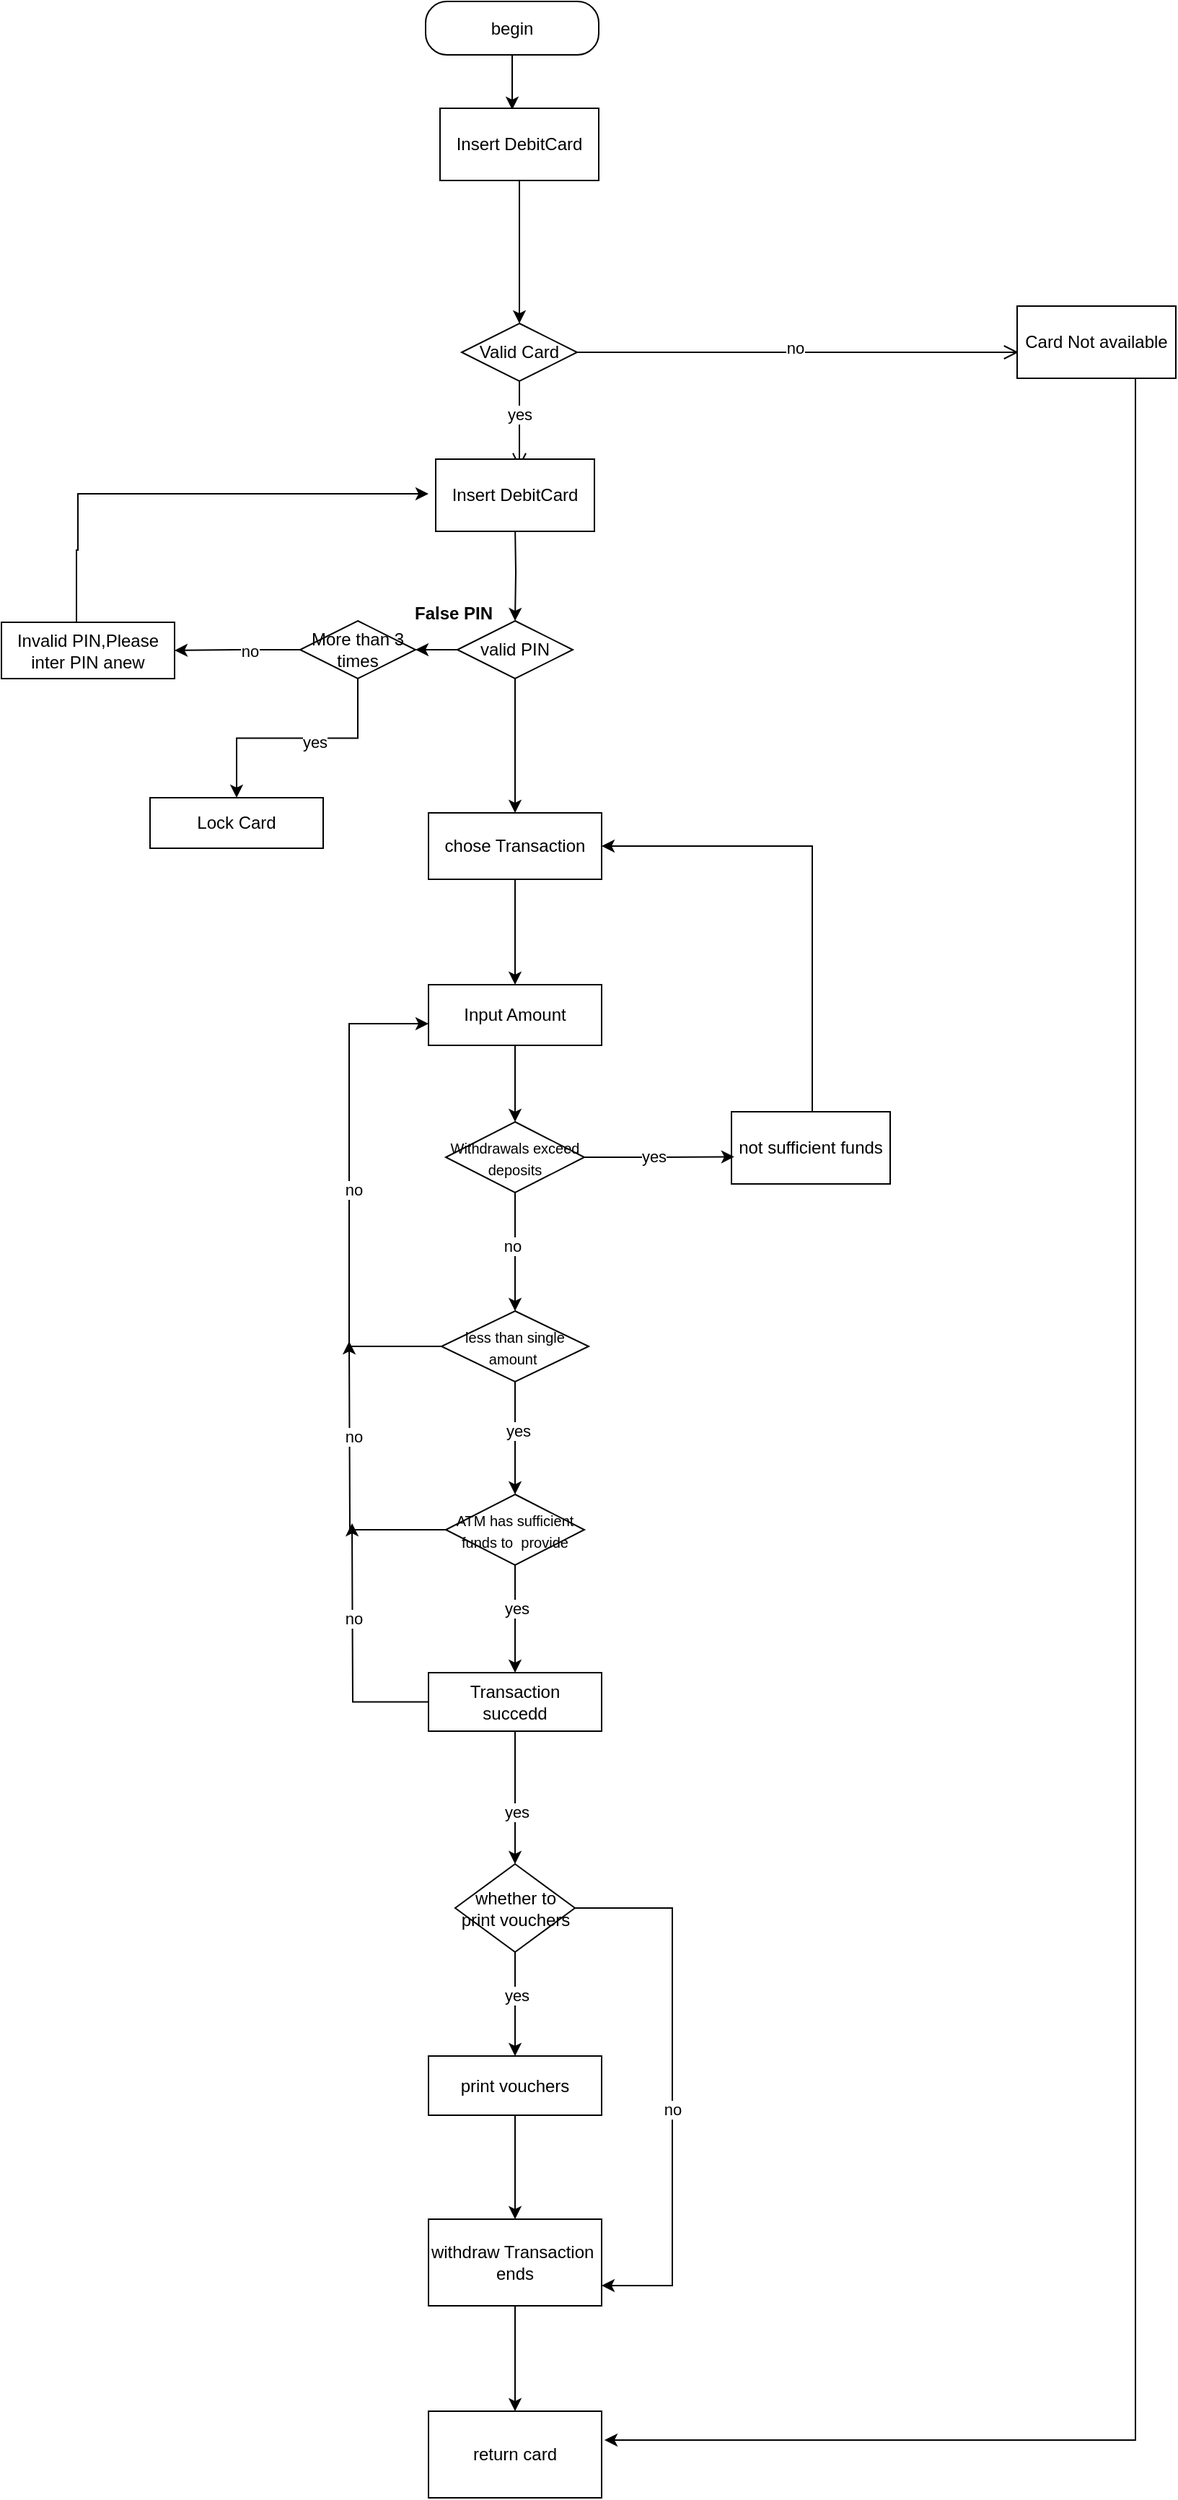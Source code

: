 <mxfile version="22.1.5" type="github">
  <diagram name="第 1 页" id="oo20TosZBknAY6zwgMBv">
    <mxGraphModel dx="3183" dy="2057" grid="0" gridSize="10" guides="1" tooltips="1" connect="1" arrows="1" fold="1" page="0" pageScale="1" pageWidth="827" pageHeight="1169" math="0" shadow="0">
      <root>
        <mxCell id="0" />
        <mxCell id="1" parent="0" />
        <mxCell id="tXehmgnyZPaUVLWKxidh-36" style="edgeStyle=orthogonalEdgeStyle;rounded=0;orthogonalLoop=1;jettySize=auto;html=1;" edge="1" parent="1" source="tXehmgnyZPaUVLWKxidh-1">
          <mxGeometry relative="1" as="geometry">
            <mxPoint x="373" y="324" as="targetPoint" />
          </mxGeometry>
        </mxCell>
        <mxCell id="tXehmgnyZPaUVLWKxidh-1" value="begin" style="rounded=1;whiteSpace=wrap;html=1;arcSize=40;" vertex="1" parent="1">
          <mxGeometry x="313" y="249" width="120" height="37" as="geometry" />
        </mxCell>
        <mxCell id="tXehmgnyZPaUVLWKxidh-7" value="Valid Card" style="rhombus;whiteSpace=wrap;html=1;" vertex="1" parent="1">
          <mxGeometry x="338" y="472" width="80" height="40" as="geometry" />
        </mxCell>
        <mxCell id="tXehmgnyZPaUVLWKxidh-8" value="" style="edgeStyle=orthogonalEdgeStyle;html=1;align=left;verticalAlign=bottom;endArrow=open;endSize=8;rounded=0;" edge="1" source="tXehmgnyZPaUVLWKxidh-7" parent="1">
          <mxGeometry x="-1" relative="1" as="geometry">
            <mxPoint x="724" y="492" as="targetPoint" />
          </mxGeometry>
        </mxCell>
        <mxCell id="tXehmgnyZPaUVLWKxidh-116" value="no" style="edgeLabel;html=1;align=center;verticalAlign=middle;resizable=0;points=[];" vertex="1" connectable="0" parent="tXehmgnyZPaUVLWKxidh-8">
          <mxGeometry x="-0.015" y="3" relative="1" as="geometry">
            <mxPoint as="offset" />
          </mxGeometry>
        </mxCell>
        <mxCell id="tXehmgnyZPaUVLWKxidh-9" value="" style="edgeStyle=orthogonalEdgeStyle;html=1;align=left;verticalAlign=top;endArrow=open;endSize=8;rounded=0;" edge="1" source="tXehmgnyZPaUVLWKxidh-7" parent="1">
          <mxGeometry x="-1" relative="1" as="geometry">
            <mxPoint x="378" y="572" as="targetPoint" />
          </mxGeometry>
        </mxCell>
        <mxCell id="tXehmgnyZPaUVLWKxidh-117" value="yes&lt;br&gt;" style="edgeLabel;html=1;align=center;verticalAlign=middle;resizable=0;points=[];" vertex="1" connectable="0" parent="tXehmgnyZPaUVLWKxidh-9">
          <mxGeometry x="-0.253" relative="1" as="geometry">
            <mxPoint as="offset" />
          </mxGeometry>
        </mxCell>
        <mxCell id="tXehmgnyZPaUVLWKxidh-22" style="edgeStyle=orthogonalEdgeStyle;rounded=0;orthogonalLoop=1;jettySize=auto;html=1;" edge="1" parent="1" target="tXehmgnyZPaUVLWKxidh-15">
          <mxGeometry relative="1" as="geometry">
            <mxPoint x="375" y="610" as="sourcePoint" />
          </mxGeometry>
        </mxCell>
        <mxCell id="tXehmgnyZPaUVLWKxidh-24" style="edgeStyle=orthogonalEdgeStyle;rounded=0;orthogonalLoop=1;jettySize=auto;html=1;" edge="1" parent="1" source="tXehmgnyZPaUVLWKxidh-15" target="tXehmgnyZPaUVLWKxidh-23">
          <mxGeometry relative="1" as="geometry" />
        </mxCell>
        <mxCell id="tXehmgnyZPaUVLWKxidh-43" value="" style="edgeStyle=orthogonalEdgeStyle;rounded=0;orthogonalLoop=1;jettySize=auto;html=1;" edge="1" parent="1" source="tXehmgnyZPaUVLWKxidh-15" target="tXehmgnyZPaUVLWKxidh-42">
          <mxGeometry relative="1" as="geometry" />
        </mxCell>
        <mxCell id="tXehmgnyZPaUVLWKxidh-15" value="valid PIN" style="rhombus;whiteSpace=wrap;html=1;" vertex="1" parent="1">
          <mxGeometry x="335" y="678" width="80" height="40" as="geometry" />
        </mxCell>
        <mxCell id="tXehmgnyZPaUVLWKxidh-27" value="" style="edgeStyle=orthogonalEdgeStyle;rounded=0;orthogonalLoop=1;jettySize=auto;html=1;" edge="1" parent="1" source="tXehmgnyZPaUVLWKxidh-23" target="tXehmgnyZPaUVLWKxidh-26">
          <mxGeometry relative="1" as="geometry" />
        </mxCell>
        <mxCell id="tXehmgnyZPaUVLWKxidh-115" value="yes&lt;br&gt;" style="edgeLabel;html=1;align=center;verticalAlign=middle;resizable=0;points=[];" vertex="1" connectable="0" parent="tXehmgnyZPaUVLWKxidh-27">
          <mxGeometry x="-0.138" y="2" relative="1" as="geometry">
            <mxPoint as="offset" />
          </mxGeometry>
        </mxCell>
        <mxCell id="tXehmgnyZPaUVLWKxidh-39" value="" style="edgeStyle=orthogonalEdgeStyle;rounded=0;orthogonalLoop=1;jettySize=auto;html=1;" edge="1" parent="1" source="tXehmgnyZPaUVLWKxidh-23" target="tXehmgnyZPaUVLWKxidh-38">
          <mxGeometry relative="1" as="geometry" />
        </mxCell>
        <mxCell id="tXehmgnyZPaUVLWKxidh-114" value="no" style="edgeLabel;html=1;align=center;verticalAlign=middle;resizable=0;points=[];" vertex="1" connectable="0" parent="tXehmgnyZPaUVLWKxidh-39">
          <mxGeometry x="-0.183" y="1" relative="1" as="geometry">
            <mxPoint as="offset" />
          </mxGeometry>
        </mxCell>
        <mxCell id="tXehmgnyZPaUVLWKxidh-23" value="More than 3 times" style="rhombus;whiteSpace=wrap;html=1;" vertex="1" parent="1">
          <mxGeometry x="226" y="678" width="80" height="40" as="geometry" />
        </mxCell>
        <mxCell id="tXehmgnyZPaUVLWKxidh-25" value="False PIN" style="text;align=center;fontStyle=1;verticalAlign=middle;spacingLeft=3;spacingRight=3;rotatable=0;points=[[0,0.5],[1,0.5]];portConstraint=eastwest;html=1;" vertex="1" parent="1">
          <mxGeometry x="292" y="660" width="80" height="26" as="geometry" />
        </mxCell>
        <mxCell id="tXehmgnyZPaUVLWKxidh-26" value="Lock Card" style="whiteSpace=wrap;html=1;" vertex="1" parent="1">
          <mxGeometry x="122" y="800.5" width="120" height="35" as="geometry" />
        </mxCell>
        <mxCell id="tXehmgnyZPaUVLWKxidh-37" style="edgeStyle=orthogonalEdgeStyle;rounded=0;orthogonalLoop=1;jettySize=auto;html=1;entryX=0.5;entryY=0;entryDx=0;entryDy=0;" edge="1" parent="1" source="tXehmgnyZPaUVLWKxidh-32" target="tXehmgnyZPaUVLWKxidh-7">
          <mxGeometry relative="1" as="geometry" />
        </mxCell>
        <mxCell id="tXehmgnyZPaUVLWKxidh-32" value="Insert DebitCard" style="html=1;whiteSpace=wrap;" vertex="1" parent="1">
          <mxGeometry x="323" y="323" width="110" height="50" as="geometry" />
        </mxCell>
        <mxCell id="tXehmgnyZPaUVLWKxidh-41" style="edgeStyle=orthogonalEdgeStyle;rounded=0;orthogonalLoop=1;jettySize=auto;html=1;entryX=0;entryY=0.5;entryDx=0;entryDy=0;" edge="1" parent="1" source="tXehmgnyZPaUVLWKxidh-38">
          <mxGeometry relative="1" as="geometry">
            <mxPoint x="315" y="590" as="targetPoint" />
            <Array as="points">
              <mxPoint x="71" y="629" />
              <mxPoint x="72" y="629" />
              <mxPoint x="72" y="590" />
            </Array>
          </mxGeometry>
        </mxCell>
        <mxCell id="tXehmgnyZPaUVLWKxidh-38" value="Invalid PIN,Please inter PIN anew" style="whiteSpace=wrap;html=1;" vertex="1" parent="1">
          <mxGeometry x="19" y="679" width="120" height="39" as="geometry" />
        </mxCell>
        <mxCell id="tXehmgnyZPaUVLWKxidh-45" value="" style="edgeStyle=orthogonalEdgeStyle;rounded=0;orthogonalLoop=1;jettySize=auto;html=1;" edge="1" parent="1" source="tXehmgnyZPaUVLWKxidh-42" target="tXehmgnyZPaUVLWKxidh-44">
          <mxGeometry relative="1" as="geometry" />
        </mxCell>
        <mxCell id="tXehmgnyZPaUVLWKxidh-42" value="chose Transaction" style="whiteSpace=wrap;html=1;" vertex="1" parent="1">
          <mxGeometry x="315" y="811" width="120" height="46" as="geometry" />
        </mxCell>
        <mxCell id="tXehmgnyZPaUVLWKxidh-65" style="edgeStyle=orthogonalEdgeStyle;rounded=0;orthogonalLoop=1;jettySize=auto;html=1;" edge="1" parent="1" source="tXehmgnyZPaUVLWKxidh-44" target="tXehmgnyZPaUVLWKxidh-50">
          <mxGeometry relative="1" as="geometry" />
        </mxCell>
        <mxCell id="tXehmgnyZPaUVLWKxidh-44" value="Input Amount" style="whiteSpace=wrap;html=1;" vertex="1" parent="1">
          <mxGeometry x="315" y="930" width="120" height="42" as="geometry" />
        </mxCell>
        <mxCell id="tXehmgnyZPaUVLWKxidh-46" value="Insert DebitCard" style="html=1;whiteSpace=wrap;" vertex="1" parent="1">
          <mxGeometry x="320" y="566" width="110" height="50" as="geometry" />
        </mxCell>
        <mxCell id="tXehmgnyZPaUVLWKxidh-132" style="edgeStyle=orthogonalEdgeStyle;rounded=0;orthogonalLoop=1;jettySize=auto;html=1;" edge="1" parent="1" source="tXehmgnyZPaUVLWKxidh-47">
          <mxGeometry relative="1" as="geometry">
            <mxPoint x="437" y="1938" as="targetPoint" />
            <Array as="points">
              <mxPoint x="805" y="1938" />
            </Array>
          </mxGeometry>
        </mxCell>
        <mxCell id="tXehmgnyZPaUVLWKxidh-47" value="Card Not available" style="html=1;whiteSpace=wrap;" vertex="1" parent="1">
          <mxGeometry x="723" y="460" width="110" height="50" as="geometry" />
        </mxCell>
        <mxCell id="tXehmgnyZPaUVLWKxidh-70" value="" style="edgeStyle=orthogonalEdgeStyle;rounded=0;orthogonalLoop=1;jettySize=auto;html=1;" edge="1" parent="1" source="tXehmgnyZPaUVLWKxidh-50" target="tXehmgnyZPaUVLWKxidh-69">
          <mxGeometry relative="1" as="geometry" />
        </mxCell>
        <mxCell id="tXehmgnyZPaUVLWKxidh-119" value="no" style="edgeLabel;html=1;align=center;verticalAlign=middle;resizable=0;points=[];" vertex="1" connectable="0" parent="tXehmgnyZPaUVLWKxidh-70">
          <mxGeometry x="-0.098" y="-2" relative="1" as="geometry">
            <mxPoint as="offset" />
          </mxGeometry>
        </mxCell>
        <mxCell id="tXehmgnyZPaUVLWKxidh-50" value="&lt;font style=&quot;font-size: 10px;&quot;&gt;Withdrawals exceed deposits&lt;/font&gt;" style="rhombus;whiteSpace=wrap;html=1;align=center;" vertex="1" parent="1">
          <mxGeometry x="327" y="1025" width="96" height="49" as="geometry" />
        </mxCell>
        <mxCell id="tXehmgnyZPaUVLWKxidh-64" style="edgeStyle=orthogonalEdgeStyle;rounded=0;orthogonalLoop=1;jettySize=auto;html=1;entryX=1;entryY=0.5;entryDx=0;entryDy=0;" edge="1" parent="1" source="tXehmgnyZPaUVLWKxidh-61" target="tXehmgnyZPaUVLWKxidh-42">
          <mxGeometry relative="1" as="geometry">
            <mxPoint x="580" y="799" as="targetPoint" />
            <Array as="points">
              <mxPoint x="581" y="834" />
            </Array>
          </mxGeometry>
        </mxCell>
        <mxCell id="tXehmgnyZPaUVLWKxidh-61" value="not sufficient funds" style="html=1;whiteSpace=wrap;" vertex="1" parent="1">
          <mxGeometry x="525" y="1018" width="110" height="50" as="geometry" />
        </mxCell>
        <mxCell id="tXehmgnyZPaUVLWKxidh-68" style="edgeStyle=orthogonalEdgeStyle;rounded=0;orthogonalLoop=1;jettySize=auto;html=1;entryX=0.018;entryY=0.624;entryDx=0;entryDy=0;entryPerimeter=0;" edge="1" parent="1" source="tXehmgnyZPaUVLWKxidh-50" target="tXehmgnyZPaUVLWKxidh-61">
          <mxGeometry relative="1" as="geometry" />
        </mxCell>
        <mxCell id="tXehmgnyZPaUVLWKxidh-118" value="yes&lt;br&gt;" style="edgeLabel;html=1;align=center;verticalAlign=middle;resizable=0;points=[];" vertex="1" connectable="0" parent="tXehmgnyZPaUVLWKxidh-68">
          <mxGeometry x="-0.063" y="1" relative="1" as="geometry">
            <mxPoint x="-1" as="offset" />
          </mxGeometry>
        </mxCell>
        <mxCell id="tXehmgnyZPaUVLWKxidh-73" value="" style="edgeStyle=orthogonalEdgeStyle;rounded=0;orthogonalLoop=1;jettySize=auto;html=1;" edge="1" parent="1" source="tXehmgnyZPaUVLWKxidh-69" target="tXehmgnyZPaUVLWKxidh-72">
          <mxGeometry relative="1" as="geometry" />
        </mxCell>
        <mxCell id="tXehmgnyZPaUVLWKxidh-120" value="yes" style="edgeLabel;html=1;align=center;verticalAlign=middle;resizable=0;points=[];" vertex="1" connectable="0" parent="tXehmgnyZPaUVLWKxidh-73">
          <mxGeometry x="-0.144" y="2" relative="1" as="geometry">
            <mxPoint as="offset" />
          </mxGeometry>
        </mxCell>
        <mxCell id="tXehmgnyZPaUVLWKxidh-112" style="edgeStyle=orthogonalEdgeStyle;rounded=0;orthogonalLoop=1;jettySize=auto;html=1;" edge="1" parent="1" source="tXehmgnyZPaUVLWKxidh-69" target="tXehmgnyZPaUVLWKxidh-44">
          <mxGeometry relative="1" as="geometry">
            <mxPoint x="260" y="957" as="targetPoint" />
            <Array as="points">
              <mxPoint x="260" y="1181" />
              <mxPoint x="260" y="957" />
            </Array>
          </mxGeometry>
        </mxCell>
        <mxCell id="tXehmgnyZPaUVLWKxidh-127" value="no" style="edgeLabel;html=1;align=center;verticalAlign=middle;resizable=0;points=[];" vertex="1" connectable="0" parent="tXehmgnyZPaUVLWKxidh-112">
          <mxGeometry x="0.007" y="-3" relative="1" as="geometry">
            <mxPoint as="offset" />
          </mxGeometry>
        </mxCell>
        <mxCell id="tXehmgnyZPaUVLWKxidh-69" value="&lt;span style=&quot;font-size: 10px;&quot;&gt;less than single amount&amp;nbsp;&lt;/span&gt;" style="rhombus;whiteSpace=wrap;html=1;align=center;" vertex="1" parent="1">
          <mxGeometry x="324" y="1156" width="102" height="49" as="geometry" />
        </mxCell>
        <mxCell id="tXehmgnyZPaUVLWKxidh-75" value="" style="edgeStyle=orthogonalEdgeStyle;rounded=0;orthogonalLoop=1;jettySize=auto;html=1;" edge="1" parent="1" source="tXehmgnyZPaUVLWKxidh-72" target="tXehmgnyZPaUVLWKxidh-74">
          <mxGeometry relative="1" as="geometry" />
        </mxCell>
        <mxCell id="tXehmgnyZPaUVLWKxidh-121" value="yes" style="edgeLabel;html=1;align=center;verticalAlign=middle;resizable=0;points=[];" vertex="1" connectable="0" parent="tXehmgnyZPaUVLWKxidh-75">
          <mxGeometry x="-0.203" y="1" relative="1" as="geometry">
            <mxPoint as="offset" />
          </mxGeometry>
        </mxCell>
        <mxCell id="tXehmgnyZPaUVLWKxidh-105" style="edgeStyle=orthogonalEdgeStyle;rounded=0;orthogonalLoop=1;jettySize=auto;html=1;" edge="1" parent="1" source="tXehmgnyZPaUVLWKxidh-72">
          <mxGeometry relative="1" as="geometry">
            <mxPoint x="260" y="1177" as="targetPoint" />
          </mxGeometry>
        </mxCell>
        <mxCell id="tXehmgnyZPaUVLWKxidh-126" value="no" style="edgeLabel;html=1;align=center;verticalAlign=middle;resizable=0;points=[];" vertex="1" connectable="0" parent="tXehmgnyZPaUVLWKxidh-105">
          <mxGeometry x="0.337" y="-2" relative="1" as="geometry">
            <mxPoint as="offset" />
          </mxGeometry>
        </mxCell>
        <mxCell id="tXehmgnyZPaUVLWKxidh-72" value="&lt;span style=&quot;font-size: 10px;&quot;&gt;ATM has sufficient&lt;br&gt;funds to&amp;nbsp; provide&lt;br&gt;&lt;/span&gt;" style="rhombus;whiteSpace=wrap;html=1;align=center;" vertex="1" parent="1">
          <mxGeometry x="327" y="1283" width="96" height="49" as="geometry" />
        </mxCell>
        <mxCell id="tXehmgnyZPaUVLWKxidh-81" style="edgeStyle=orthogonalEdgeStyle;rounded=0;orthogonalLoop=1;jettySize=auto;html=1;entryX=0.5;entryY=0;entryDx=0;entryDy=0;" edge="1" parent="1" source="tXehmgnyZPaUVLWKxidh-74" target="tXehmgnyZPaUVLWKxidh-76">
          <mxGeometry relative="1" as="geometry" />
        </mxCell>
        <mxCell id="tXehmgnyZPaUVLWKxidh-122" value="yes" style="edgeLabel;html=1;align=center;verticalAlign=middle;resizable=0;points=[];" vertex="1" connectable="0" parent="tXehmgnyZPaUVLWKxidh-81">
          <mxGeometry x="0.212" y="1" relative="1" as="geometry">
            <mxPoint as="offset" />
          </mxGeometry>
        </mxCell>
        <mxCell id="tXehmgnyZPaUVLWKxidh-103" style="edgeStyle=orthogonalEdgeStyle;rounded=0;orthogonalLoop=1;jettySize=auto;html=1;" edge="1" parent="1" source="tXehmgnyZPaUVLWKxidh-74">
          <mxGeometry relative="1" as="geometry">
            <mxPoint x="262" y="1303" as="targetPoint" />
          </mxGeometry>
        </mxCell>
        <mxCell id="tXehmgnyZPaUVLWKxidh-125" value="no" style="edgeLabel;html=1;align=center;verticalAlign=middle;resizable=0;points=[];" vertex="1" connectable="0" parent="tXehmgnyZPaUVLWKxidh-103">
          <mxGeometry x="0.253" relative="1" as="geometry">
            <mxPoint as="offset" />
          </mxGeometry>
        </mxCell>
        <mxCell id="tXehmgnyZPaUVLWKxidh-74" value="Transaction&lt;br&gt;succedd" style="whiteSpace=wrap;html=1;" vertex="1" parent="1">
          <mxGeometry x="315" y="1406.5" width="120" height="40.5" as="geometry" />
        </mxCell>
        <mxCell id="tXehmgnyZPaUVLWKxidh-83" value="" style="edgeStyle=orthogonalEdgeStyle;rounded=0;orthogonalLoop=1;jettySize=auto;html=1;" edge="1" parent="1" source="tXehmgnyZPaUVLWKxidh-76" target="tXehmgnyZPaUVLWKxidh-82">
          <mxGeometry relative="1" as="geometry" />
        </mxCell>
        <mxCell id="tXehmgnyZPaUVLWKxidh-124" value="yes" style="edgeLabel;html=1;align=center;verticalAlign=middle;resizable=0;points=[];" vertex="1" connectable="0" parent="tXehmgnyZPaUVLWKxidh-83">
          <mxGeometry x="-0.168" y="1" relative="1" as="geometry">
            <mxPoint as="offset" />
          </mxGeometry>
        </mxCell>
        <mxCell id="tXehmgnyZPaUVLWKxidh-99" style="edgeStyle=orthogonalEdgeStyle;rounded=0;orthogonalLoop=1;jettySize=auto;html=1;" edge="1" parent="1" source="tXehmgnyZPaUVLWKxidh-76" target="tXehmgnyZPaUVLWKxidh-84">
          <mxGeometry relative="1" as="geometry">
            <mxPoint x="513" y="1831" as="targetPoint" />
            <Array as="points">
              <mxPoint x="484" y="1570" />
              <mxPoint x="484" y="1831" />
            </Array>
          </mxGeometry>
        </mxCell>
        <mxCell id="tXehmgnyZPaUVLWKxidh-123" value="no" style="edgeLabel;html=1;align=center;verticalAlign=middle;resizable=0;points=[];" vertex="1" connectable="0" parent="tXehmgnyZPaUVLWKxidh-99">
          <mxGeometry x="0.092" relative="1" as="geometry">
            <mxPoint as="offset" />
          </mxGeometry>
        </mxCell>
        <mxCell id="tXehmgnyZPaUVLWKxidh-76" value="whether to print vouchers" style="rhombus;whiteSpace=wrap;html=1;" vertex="1" parent="1">
          <mxGeometry x="333.5" y="1539" width="83" height="61" as="geometry" />
        </mxCell>
        <mxCell id="tXehmgnyZPaUVLWKxidh-85" value="" style="edgeStyle=orthogonalEdgeStyle;rounded=0;orthogonalLoop=1;jettySize=auto;html=1;" edge="1" parent="1" source="tXehmgnyZPaUVLWKxidh-82" target="tXehmgnyZPaUVLWKxidh-84">
          <mxGeometry relative="1" as="geometry" />
        </mxCell>
        <mxCell id="tXehmgnyZPaUVLWKxidh-82" value="print vouchers" style="whiteSpace=wrap;html=1;" vertex="1" parent="1">
          <mxGeometry x="315" y="1672" width="120" height="41" as="geometry" />
        </mxCell>
        <mxCell id="tXehmgnyZPaUVLWKxidh-87" value="" style="edgeStyle=orthogonalEdgeStyle;rounded=0;orthogonalLoop=1;jettySize=auto;html=1;" edge="1" parent="1" source="tXehmgnyZPaUVLWKxidh-84" target="tXehmgnyZPaUVLWKxidh-86">
          <mxGeometry relative="1" as="geometry" />
        </mxCell>
        <mxCell id="tXehmgnyZPaUVLWKxidh-84" value="withdraw Transaction&amp;nbsp;&lt;br&gt;ends" style="whiteSpace=wrap;html=1;" vertex="1" parent="1">
          <mxGeometry x="315" y="1785" width="120" height="60" as="geometry" />
        </mxCell>
        <mxCell id="tXehmgnyZPaUVLWKxidh-86" value="return card" style="whiteSpace=wrap;html=1;fontColor=#000000;" vertex="1" parent="1">
          <mxGeometry x="315" y="1918" width="120" height="60" as="geometry" />
        </mxCell>
      </root>
    </mxGraphModel>
  </diagram>
</mxfile>
